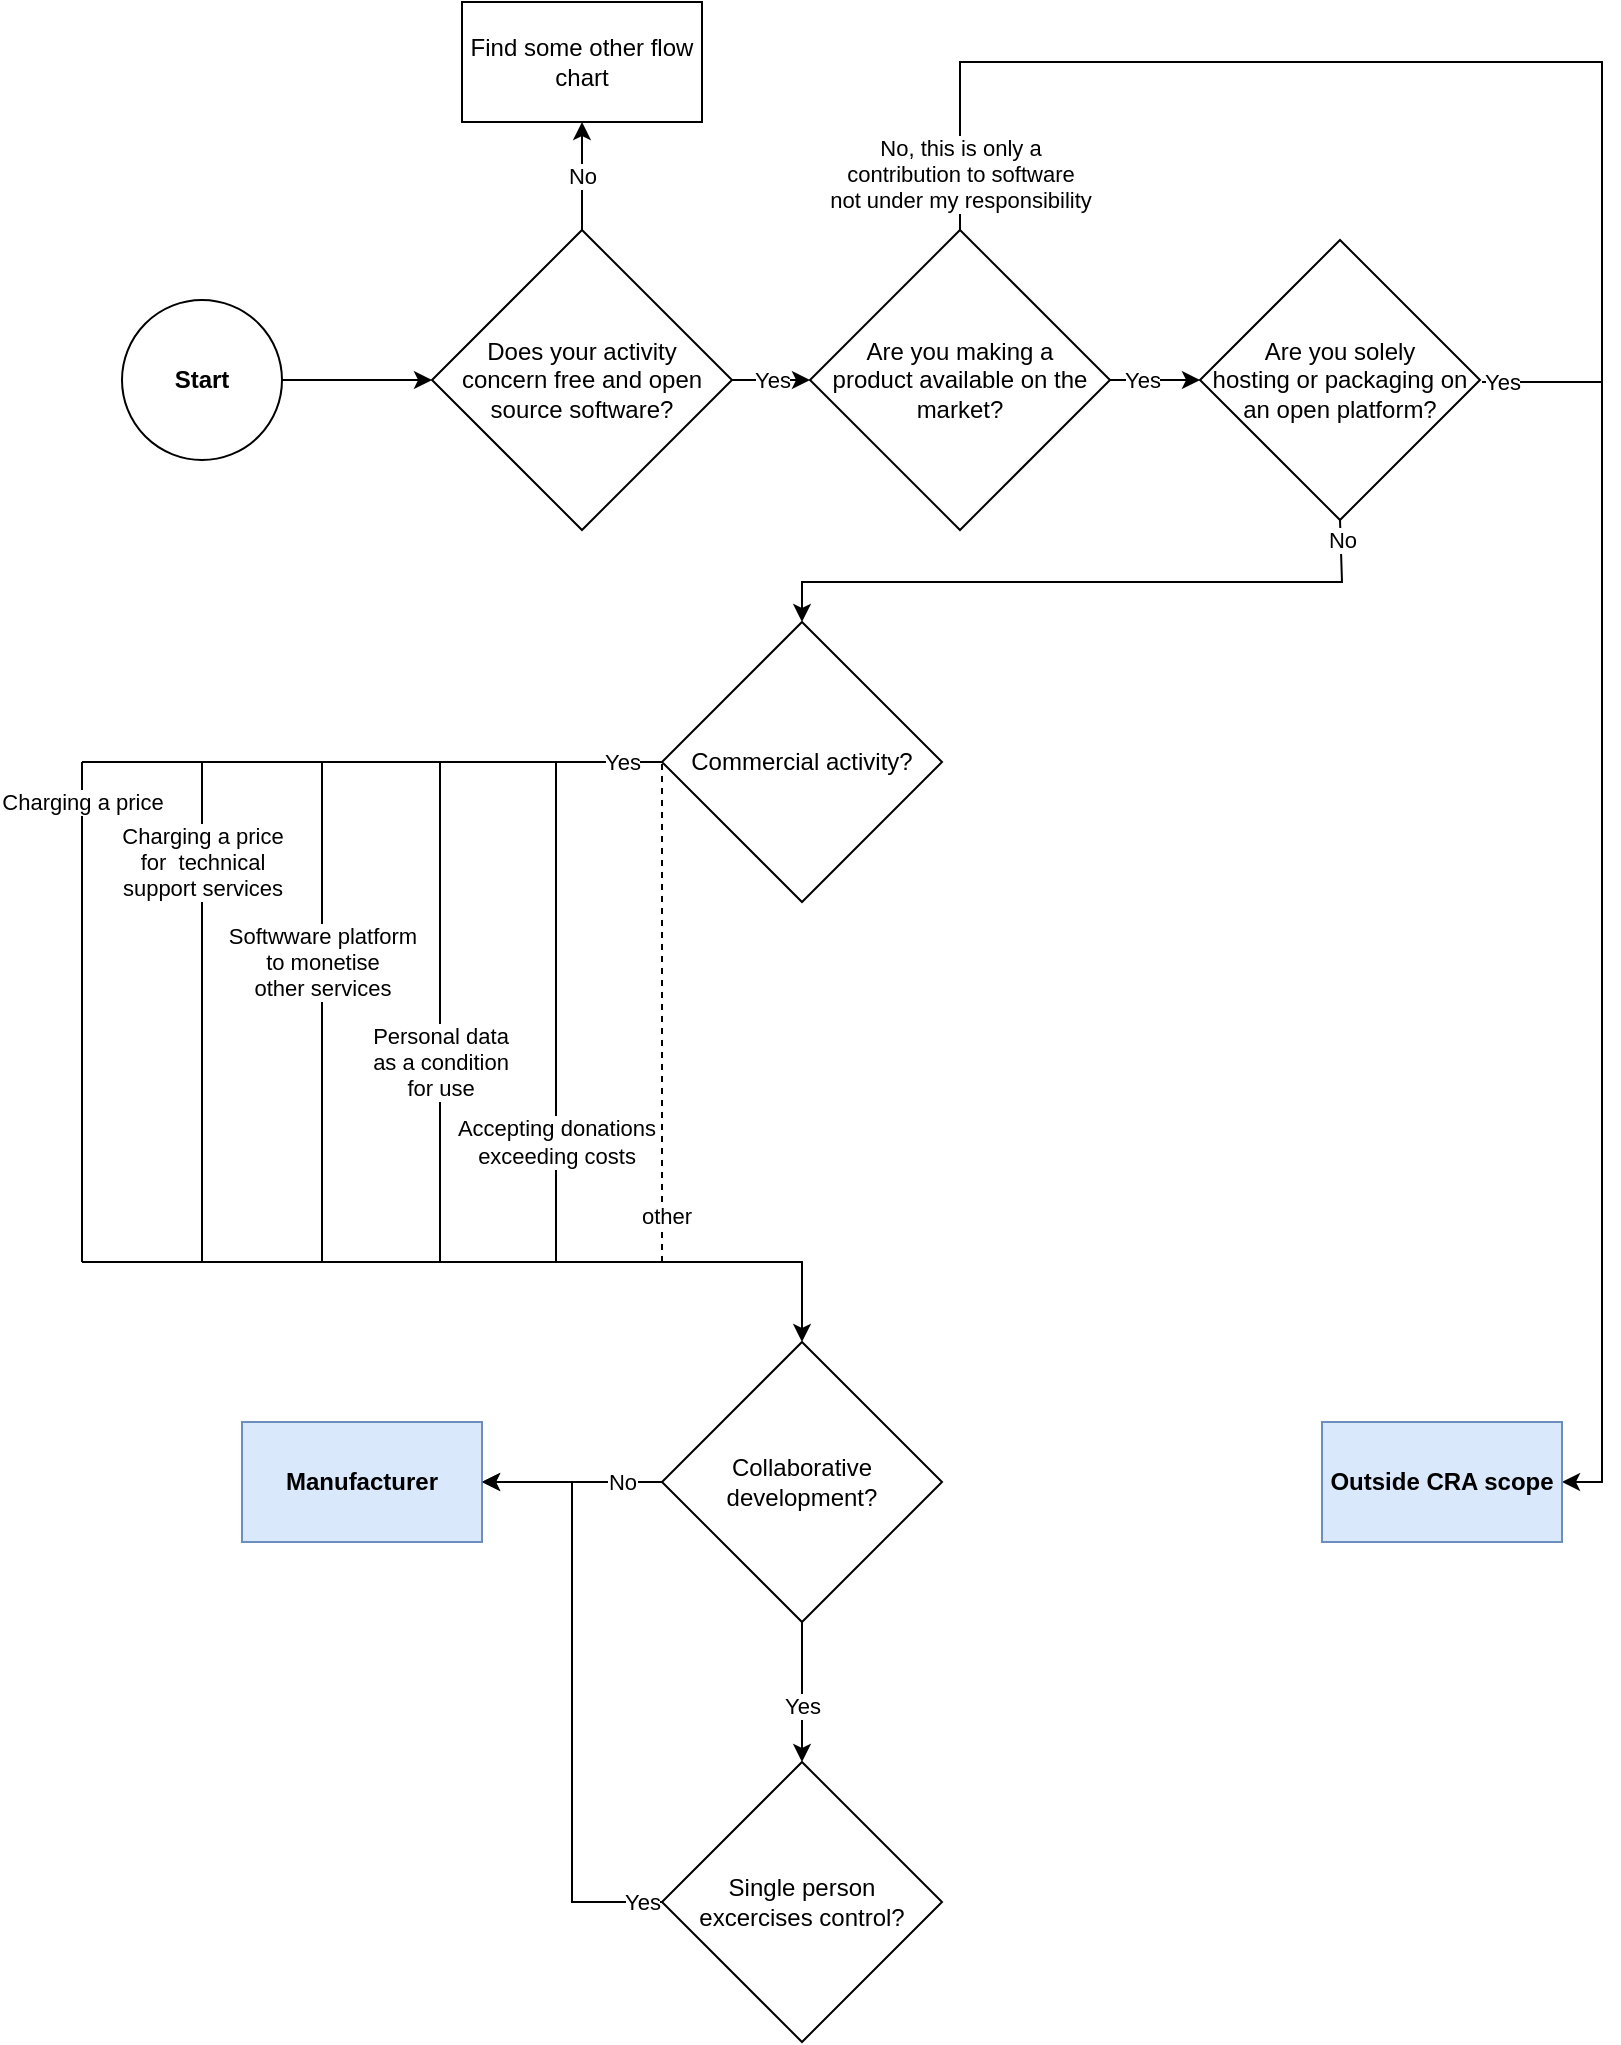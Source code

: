 <mxfile version="22.1.0" type="github">
  <diagram id="C5RBs43oDa-KdzZeNtuy" name="Page-1">
    <mxGraphModel dx="984" dy="661" grid="1" gridSize="10" guides="1" tooltips="1" connect="1" arrows="1" fold="1" page="1" pageScale="1" pageWidth="827" pageHeight="1169" math="0" shadow="0">
      <root>
        <mxCell id="WIyWlLk6GJQsqaUBKTNV-0" />
        <mxCell id="WIyWlLk6GJQsqaUBKTNV-1" parent="WIyWlLk6GJQsqaUBKTNV-0" />
        <mxCell id="M7sf1WBETRBUM8MKy9Nu-1" value="Commercial activity?" style="rhombus;whiteSpace=wrap;html=1;" vertex="1" parent="WIyWlLk6GJQsqaUBKTNV-1">
          <mxGeometry x="330" y="320" width="140" height="140" as="geometry" />
        </mxCell>
        <mxCell id="M7sf1WBETRBUM8MKy9Nu-7" value="" style="edgeStyle=orthogonalEdgeStyle;rounded=0;orthogonalLoop=1;jettySize=auto;html=1;" edge="1" parent="WIyWlLk6GJQsqaUBKTNV-1" source="M7sf1WBETRBUM8MKy9Nu-2" target="M7sf1WBETRBUM8MKy9Nu-6">
          <mxGeometry relative="1" as="geometry" />
        </mxCell>
        <mxCell id="M7sf1WBETRBUM8MKy9Nu-2" value="Start" style="ellipse;whiteSpace=wrap;html=1;aspect=fixed;fontStyle=1" vertex="1" parent="WIyWlLk6GJQsqaUBKTNV-1">
          <mxGeometry x="60" y="159" width="80" height="80" as="geometry" />
        </mxCell>
        <mxCell id="M7sf1WBETRBUM8MKy9Nu-9" value="Yes" style="edgeStyle=orthogonalEdgeStyle;rounded=0;orthogonalLoop=1;jettySize=auto;html=1;" edge="1" parent="WIyWlLk6GJQsqaUBKTNV-1" source="M7sf1WBETRBUM8MKy9Nu-3" target="M7sf1WBETRBUM8MKy9Nu-4">
          <mxGeometry x="-0.289" relative="1" as="geometry">
            <mxPoint as="offset" />
          </mxGeometry>
        </mxCell>
        <mxCell id="M7sf1WBETRBUM8MKy9Nu-28" value="&lt;div&gt;No, this is only a&lt;br&gt;contribution to software&lt;br&gt;not under my responsibility&lt;br&gt;&lt;/div&gt;" style="edgeStyle=orthogonalEdgeStyle;rounded=0;orthogonalLoop=1;jettySize=auto;html=1;entryX=1;entryY=0.5;entryDx=0;entryDy=0;" edge="1" parent="WIyWlLk6GJQsqaUBKTNV-1" source="M7sf1WBETRBUM8MKy9Nu-3" target="M7sf1WBETRBUM8MKy9Nu-26">
          <mxGeometry x="-0.951" relative="1" as="geometry">
            <Array as="points">
              <mxPoint x="479" y="40" />
              <mxPoint x="800" y="40" />
              <mxPoint x="800" y="750" />
            </Array>
            <mxPoint as="offset" />
          </mxGeometry>
        </mxCell>
        <mxCell id="M7sf1WBETRBUM8MKy9Nu-3" value="Are you making a&lt;br&gt;product available on the market?" style="rhombus;whiteSpace=wrap;html=1;fontSize=12;" vertex="1" parent="WIyWlLk6GJQsqaUBKTNV-1">
          <mxGeometry x="404" y="124" width="150" height="150" as="geometry" />
        </mxCell>
        <mxCell id="M7sf1WBETRBUM8MKy9Nu-4" value="Are you solely&lt;br&gt;hosting or packaging on an open platform?" style="rhombus;whiteSpace=wrap;html=1;" vertex="1" parent="WIyWlLk6GJQsqaUBKTNV-1">
          <mxGeometry x="599" y="129" width="140" height="140" as="geometry" />
        </mxCell>
        <mxCell id="M7sf1WBETRBUM8MKy9Nu-5" value="Find some other flow chart" style="rounded=0;whiteSpace=wrap;html=1;" vertex="1" parent="WIyWlLk6GJQsqaUBKTNV-1">
          <mxGeometry x="230" y="10" width="120" height="60" as="geometry" />
        </mxCell>
        <mxCell id="M7sf1WBETRBUM8MKy9Nu-8" value="Yes" style="edgeStyle=orthogonalEdgeStyle;rounded=0;orthogonalLoop=1;jettySize=auto;html=1;" edge="1" parent="WIyWlLk6GJQsqaUBKTNV-1" source="M7sf1WBETRBUM8MKy9Nu-6" target="M7sf1WBETRBUM8MKy9Nu-3">
          <mxGeometry relative="1" as="geometry" />
        </mxCell>
        <mxCell id="M7sf1WBETRBUM8MKy9Nu-10" value="No" style="edgeStyle=orthogonalEdgeStyle;rounded=0;orthogonalLoop=1;jettySize=auto;html=1;" edge="1" parent="WIyWlLk6GJQsqaUBKTNV-1" source="M7sf1WBETRBUM8MKy9Nu-6" target="M7sf1WBETRBUM8MKy9Nu-5">
          <mxGeometry relative="1" as="geometry" />
        </mxCell>
        <mxCell id="M7sf1WBETRBUM8MKy9Nu-6" value="Does your activity&lt;br&gt;concern free and open source software?" style="rhombus;whiteSpace=wrap;html=1;fontSize=12;" vertex="1" parent="WIyWlLk6GJQsqaUBKTNV-1">
          <mxGeometry x="215" y="124" width="150" height="150" as="geometry" />
        </mxCell>
        <mxCell id="M7sf1WBETRBUM8MKy9Nu-12" value="No" style="endArrow=classic;html=1;rounded=0;entryX=0.5;entryY=0;entryDx=0;entryDy=0;exitX=0.5;exitY=1;exitDx=0;exitDy=0;" edge="1" parent="WIyWlLk6GJQsqaUBKTNV-1" source="M7sf1WBETRBUM8MKy9Nu-4" target="M7sf1WBETRBUM8MKy9Nu-1">
          <mxGeometry x="-0.939" y="1" width="50" height="50" relative="1" as="geometry">
            <mxPoint x="400" y="320" as="sourcePoint" />
            <mxPoint x="450" y="270" as="targetPoint" />
            <Array as="points">
              <mxPoint x="670" y="300" />
              <mxPoint x="400" y="300" />
            </Array>
            <mxPoint as="offset" />
          </mxGeometry>
        </mxCell>
        <mxCell id="M7sf1WBETRBUM8MKy9Nu-31" value="No" style="edgeStyle=orthogonalEdgeStyle;rounded=0;orthogonalLoop=1;jettySize=auto;html=1;entryX=1;entryY=0.5;entryDx=0;entryDy=0;" edge="1" parent="WIyWlLk6GJQsqaUBKTNV-1" source="M7sf1WBETRBUM8MKy9Nu-13" target="M7sf1WBETRBUM8MKy9Nu-30">
          <mxGeometry x="-0.556" relative="1" as="geometry">
            <mxPoint as="offset" />
          </mxGeometry>
        </mxCell>
        <mxCell id="M7sf1WBETRBUM8MKy9Nu-33" value="Yes" style="edgeStyle=orthogonalEdgeStyle;rounded=0;orthogonalLoop=1;jettySize=auto;html=1;" edge="1" parent="WIyWlLk6GJQsqaUBKTNV-1" source="M7sf1WBETRBUM8MKy9Nu-13" target="M7sf1WBETRBUM8MKy9Nu-32">
          <mxGeometry x="0.2" relative="1" as="geometry">
            <mxPoint as="offset" />
          </mxGeometry>
        </mxCell>
        <mxCell id="M7sf1WBETRBUM8MKy9Nu-13" value="Collaborative development?" style="rhombus;whiteSpace=wrap;html=1;" vertex="1" parent="WIyWlLk6GJQsqaUBKTNV-1">
          <mxGeometry x="330" y="680" width="140" height="140" as="geometry" />
        </mxCell>
        <mxCell id="M7sf1WBETRBUM8MKy9Nu-14" value="&lt;div&gt;Charging a price&lt;/div&gt;" style="endArrow=none;html=1;rounded=0;" edge="1" parent="WIyWlLk6GJQsqaUBKTNV-1">
          <mxGeometry x="-0.84" width="50" height="50" relative="1" as="geometry">
            <mxPoint x="40" y="390" as="sourcePoint" />
            <mxPoint x="40" y="640" as="targetPoint" />
            <Array as="points">
              <mxPoint x="40" y="390" />
              <mxPoint x="40" y="640" />
            </Array>
            <mxPoint as="offset" />
          </mxGeometry>
        </mxCell>
        <mxCell id="M7sf1WBETRBUM8MKy9Nu-15" value="Charging a price&lt;br&gt;for&amp;nbsp; technical&lt;br&gt;support services" style="endArrow=none;html=1;rounded=0;" edge="1" parent="WIyWlLk6GJQsqaUBKTNV-1">
          <mxGeometry x="-0.6" width="50" height="50" relative="1" as="geometry">
            <mxPoint x="100" y="390" as="sourcePoint" />
            <mxPoint x="100" y="640" as="targetPoint" />
            <Array as="points">
              <mxPoint x="100" y="390" />
              <mxPoint x="100" y="640" />
            </Array>
            <mxPoint as="offset" />
          </mxGeometry>
        </mxCell>
        <mxCell id="M7sf1WBETRBUM8MKy9Nu-17" value="Softwware platform&lt;br&gt; to monetise&lt;br&gt;other services" style="endArrow=none;html=1;rounded=0;" edge="1" parent="WIyWlLk6GJQsqaUBKTNV-1">
          <mxGeometry x="0.2" width="50" height="50" relative="1" as="geometry">
            <mxPoint x="160" y="640" as="sourcePoint" />
            <mxPoint x="160" y="390" as="targetPoint" />
            <mxPoint as="offset" />
          </mxGeometry>
        </mxCell>
        <mxCell id="M7sf1WBETRBUM8MKy9Nu-18" value="Personal data&lt;br&gt;as a condition&lt;br&gt;for use" style="endArrow=none;html=1;rounded=0;" edge="1" parent="WIyWlLk6GJQsqaUBKTNV-1">
          <mxGeometry x="-0.2" width="50" height="50" relative="1" as="geometry">
            <mxPoint x="219" y="640" as="sourcePoint" />
            <mxPoint x="219" y="390" as="targetPoint" />
            <mxPoint as="offset" />
          </mxGeometry>
        </mxCell>
        <mxCell id="M7sf1WBETRBUM8MKy9Nu-19" value="&lt;div&gt;Accepting donations&lt;br&gt;exceeding costs&lt;/div&gt;" style="endArrow=none;html=1;rounded=0;" edge="1" parent="WIyWlLk6GJQsqaUBKTNV-1">
          <mxGeometry x="-0.52" width="50" height="50" relative="1" as="geometry">
            <mxPoint x="277" y="640" as="sourcePoint" />
            <mxPoint x="277" y="390" as="targetPoint" />
            <mxPoint as="offset" />
          </mxGeometry>
        </mxCell>
        <mxCell id="M7sf1WBETRBUM8MKy9Nu-20" value="Yes" style="endArrow=none;html=1;rounded=0;entryX=0;entryY=0.5;entryDx=0;entryDy=0;" edge="1" parent="WIyWlLk6GJQsqaUBKTNV-1" target="M7sf1WBETRBUM8MKy9Nu-1">
          <mxGeometry x="0.862" width="50" height="50" relative="1" as="geometry">
            <mxPoint x="40" y="390" as="sourcePoint" />
            <mxPoint x="460" y="550" as="targetPoint" />
            <mxPoint as="offset" />
          </mxGeometry>
        </mxCell>
        <mxCell id="M7sf1WBETRBUM8MKy9Nu-21" value="" style="endArrow=classic;html=1;rounded=0;entryX=0.5;entryY=0;entryDx=0;entryDy=0;" edge="1" parent="WIyWlLk6GJQsqaUBKTNV-1" target="M7sf1WBETRBUM8MKy9Nu-13">
          <mxGeometry width="50" height="50" relative="1" as="geometry">
            <mxPoint x="40" y="640" as="sourcePoint" />
            <mxPoint x="460" y="550" as="targetPoint" />
            <Array as="points">
              <mxPoint x="400" y="640" />
            </Array>
          </mxGeometry>
        </mxCell>
        <mxCell id="M7sf1WBETRBUM8MKy9Nu-24" value="" style="endArrow=none;dashed=1;html=1;rounded=0;entryX=0;entryY=0.5;entryDx=0;entryDy=0;" edge="1" parent="WIyWlLk6GJQsqaUBKTNV-1" target="M7sf1WBETRBUM8MKy9Nu-1">
          <mxGeometry width="50" height="50" relative="1" as="geometry">
            <mxPoint x="330" y="640" as="sourcePoint" />
            <mxPoint x="320" y="390" as="targetPoint" />
          </mxGeometry>
        </mxCell>
        <mxCell id="M7sf1WBETRBUM8MKy9Nu-25" value="other" style="edgeLabel;html=1;align=center;verticalAlign=middle;resizable=0;points=[];" vertex="1" connectable="0" parent="M7sf1WBETRBUM8MKy9Nu-24">
          <mxGeometry x="-0.816" y="-2" relative="1" as="geometry">
            <mxPoint as="offset" />
          </mxGeometry>
        </mxCell>
        <mxCell id="M7sf1WBETRBUM8MKy9Nu-26" value="Outside CRA scope" style="rounded=0;whiteSpace=wrap;html=1;fillColor=#dae8fc;strokeColor=#6c8ebf;fontStyle=1" vertex="1" parent="WIyWlLk6GJQsqaUBKTNV-1">
          <mxGeometry x="660" y="720" width="120" height="60" as="geometry" />
        </mxCell>
        <mxCell id="M7sf1WBETRBUM8MKy9Nu-29" value="Yes" style="endArrow=none;html=1;rounded=0;" edge="1" parent="WIyWlLk6GJQsqaUBKTNV-1">
          <mxGeometry x="-0.667" width="50" height="50" relative="1" as="geometry">
            <mxPoint x="740" y="200" as="sourcePoint" />
            <mxPoint x="800" y="200" as="targetPoint" />
            <mxPoint as="offset" />
          </mxGeometry>
        </mxCell>
        <mxCell id="M7sf1WBETRBUM8MKy9Nu-30" value="Manufacturer" style="rounded=0;whiteSpace=wrap;html=1;fillColor=#dae8fc;strokeColor=#6c8ebf;fontStyle=1" vertex="1" parent="WIyWlLk6GJQsqaUBKTNV-1">
          <mxGeometry x="120" y="720" width="120" height="60" as="geometry" />
        </mxCell>
        <mxCell id="M7sf1WBETRBUM8MKy9Nu-34" value="&lt;div&gt;Yes&lt;/div&gt;" style="edgeStyle=orthogonalEdgeStyle;rounded=0;orthogonalLoop=1;jettySize=auto;html=1;entryX=1;entryY=0.5;entryDx=0;entryDy=0;" edge="1" parent="WIyWlLk6GJQsqaUBKTNV-1" source="M7sf1WBETRBUM8MKy9Nu-32" target="M7sf1WBETRBUM8MKy9Nu-30">
          <mxGeometry x="-0.933" relative="1" as="geometry">
            <mxPoint as="offset" />
          </mxGeometry>
        </mxCell>
        <mxCell id="M7sf1WBETRBUM8MKy9Nu-32" value="Single person&lt;br&gt;excercises control?" style="rhombus;whiteSpace=wrap;html=1;" vertex="1" parent="WIyWlLk6GJQsqaUBKTNV-1">
          <mxGeometry x="330" y="890" width="140" height="140" as="geometry" />
        </mxCell>
      </root>
    </mxGraphModel>
  </diagram>
</mxfile>
